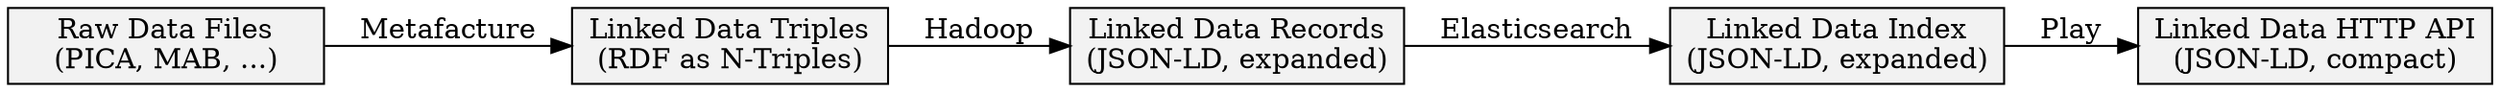 digraph {
	rankdir=LR
	node[shape=box style=filled fillcolor=gray95 width=2.2]

	raw_data[label="Raw Data Files\n(PICA, MAB, ...)"]
	n_triples[label="Linked Data Triples\n(RDF as N-Triples)"]
	jsonld_expanded[label="Linked Data Records\n(JSON-LD, expanded)"]
	index[label="Linked Data Index\n(JSON-LD, expanded)"]
	jsonld_compact[label="Linked Data HTTP API\n(JSON-LD, compact)"]

	raw_data -> n_triples[label="Metafacture"]
	n_triples -> jsonld_expanded[label="Hadoop"]
	jsonld_expanded -> index[label="Elasticsearch"]
	index -> jsonld_compact[label="Play"]
}